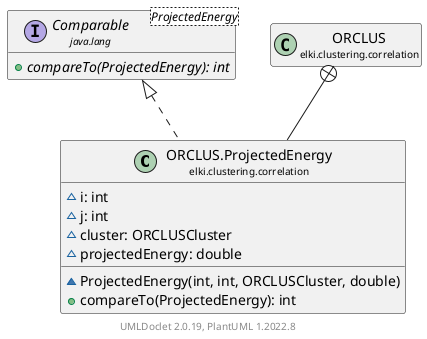 @startuml
    remove .*\.(Instance|Par|Parameterizer|Factory)$
    set namespaceSeparator none
    hide empty fields
    hide empty methods

    class "<size:14>ORCLUS.ProjectedEnergy\n<size:10>elki.clustering.correlation" as elki.clustering.correlation.ORCLUS.ProjectedEnergy [[ORCLUS.ProjectedEnergy.html]] {
        ~i: int
        ~j: int
        ~cluster: ORCLUSCluster
        ~projectedEnergy: double
        ~ProjectedEnergy(int, int, ORCLUSCluster, double)
        +compareTo(ProjectedEnergy): int
    }

    interface "<size:14>Comparable\n<size:10>java.lang" as java.lang.Comparable<ProjectedEnergy> {
        {abstract} +compareTo(ProjectedEnergy): int
    }
    class "<size:14>ORCLUS\n<size:10>elki.clustering.correlation" as elki.clustering.correlation.ORCLUS [[ORCLUS.html]]

    java.lang.Comparable <|.. elki.clustering.correlation.ORCLUS.ProjectedEnergy
    elki.clustering.correlation.ORCLUS +-- elki.clustering.correlation.ORCLUS.ProjectedEnergy

    center footer UMLDoclet 2.0.19, PlantUML 1.2022.8
@enduml

